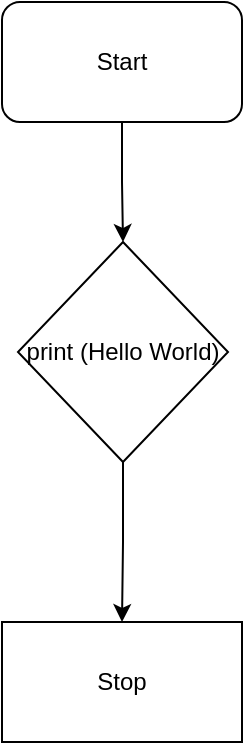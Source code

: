 <mxfile version="13.10.0" type="github">
  <diagram id="CTPIhycNoFYQdda1S74I" name="Page-1">
    <mxGraphModel dx="1038" dy="580" grid="1" gridSize="10" guides="1" tooltips="1" connect="1" arrows="1" fold="1" page="1" pageScale="1" pageWidth="850" pageHeight="1100" math="0" shadow="0">
      <root>
        <mxCell id="0" />
        <mxCell id="1" parent="0" />
        <mxCell id="kPk_biDiBXZcE4BQ75P0-6" value="" style="edgeStyle=orthogonalEdgeStyle;rounded=0;orthogonalLoop=1;jettySize=auto;html=1;" edge="1" parent="1" source="kPk_biDiBXZcE4BQ75P0-1" target="kPk_biDiBXZcE4BQ75P0-2">
          <mxGeometry relative="1" as="geometry" />
        </mxCell>
        <mxCell id="kPk_biDiBXZcE4BQ75P0-1" value="Start" style="rounded=1;whiteSpace=wrap;html=1;" vertex="1" parent="1">
          <mxGeometry x="365" y="100" width="120" height="60" as="geometry" />
        </mxCell>
        <mxCell id="kPk_biDiBXZcE4BQ75P0-7" value="" style="edgeStyle=orthogonalEdgeStyle;rounded=0;orthogonalLoop=1;jettySize=auto;html=1;" edge="1" parent="1" source="kPk_biDiBXZcE4BQ75P0-2" target="kPk_biDiBXZcE4BQ75P0-3">
          <mxGeometry relative="1" as="geometry" />
        </mxCell>
        <mxCell id="kPk_biDiBXZcE4BQ75P0-2" value="print (Hello World)" style="rhombus;whiteSpace=wrap;html=1;" vertex="1" parent="1">
          <mxGeometry x="373" y="220" width="105" height="110" as="geometry" />
        </mxCell>
        <mxCell id="kPk_biDiBXZcE4BQ75P0-3" value="Stop" style="rounded=0;whiteSpace=wrap;html=1;" vertex="1" parent="1">
          <mxGeometry x="365" y="410" width="120" height="60" as="geometry" />
        </mxCell>
      </root>
    </mxGraphModel>
  </diagram>
</mxfile>
